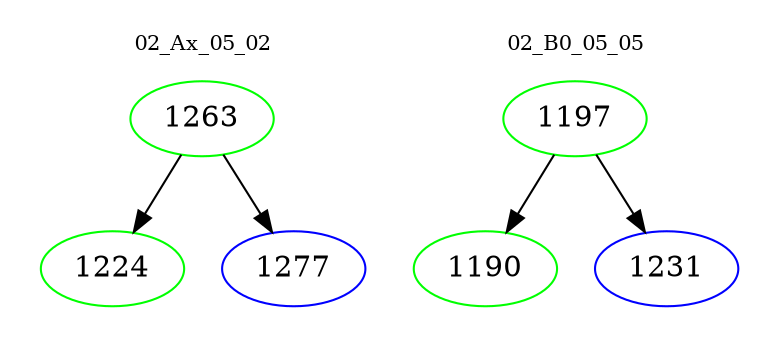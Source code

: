digraph{
subgraph cluster_0 {
color = white
label = "02_Ax_05_02";
fontsize=10;
T0_1263 [label="1263", color="green"]
T0_1263 -> T0_1224 [color="black"]
T0_1224 [label="1224", color="green"]
T0_1263 -> T0_1277 [color="black"]
T0_1277 [label="1277", color="blue"]
}
subgraph cluster_1 {
color = white
label = "02_B0_05_05";
fontsize=10;
T1_1197 [label="1197", color="green"]
T1_1197 -> T1_1190 [color="black"]
T1_1190 [label="1190", color="green"]
T1_1197 -> T1_1231 [color="black"]
T1_1231 [label="1231", color="blue"]
}
}
